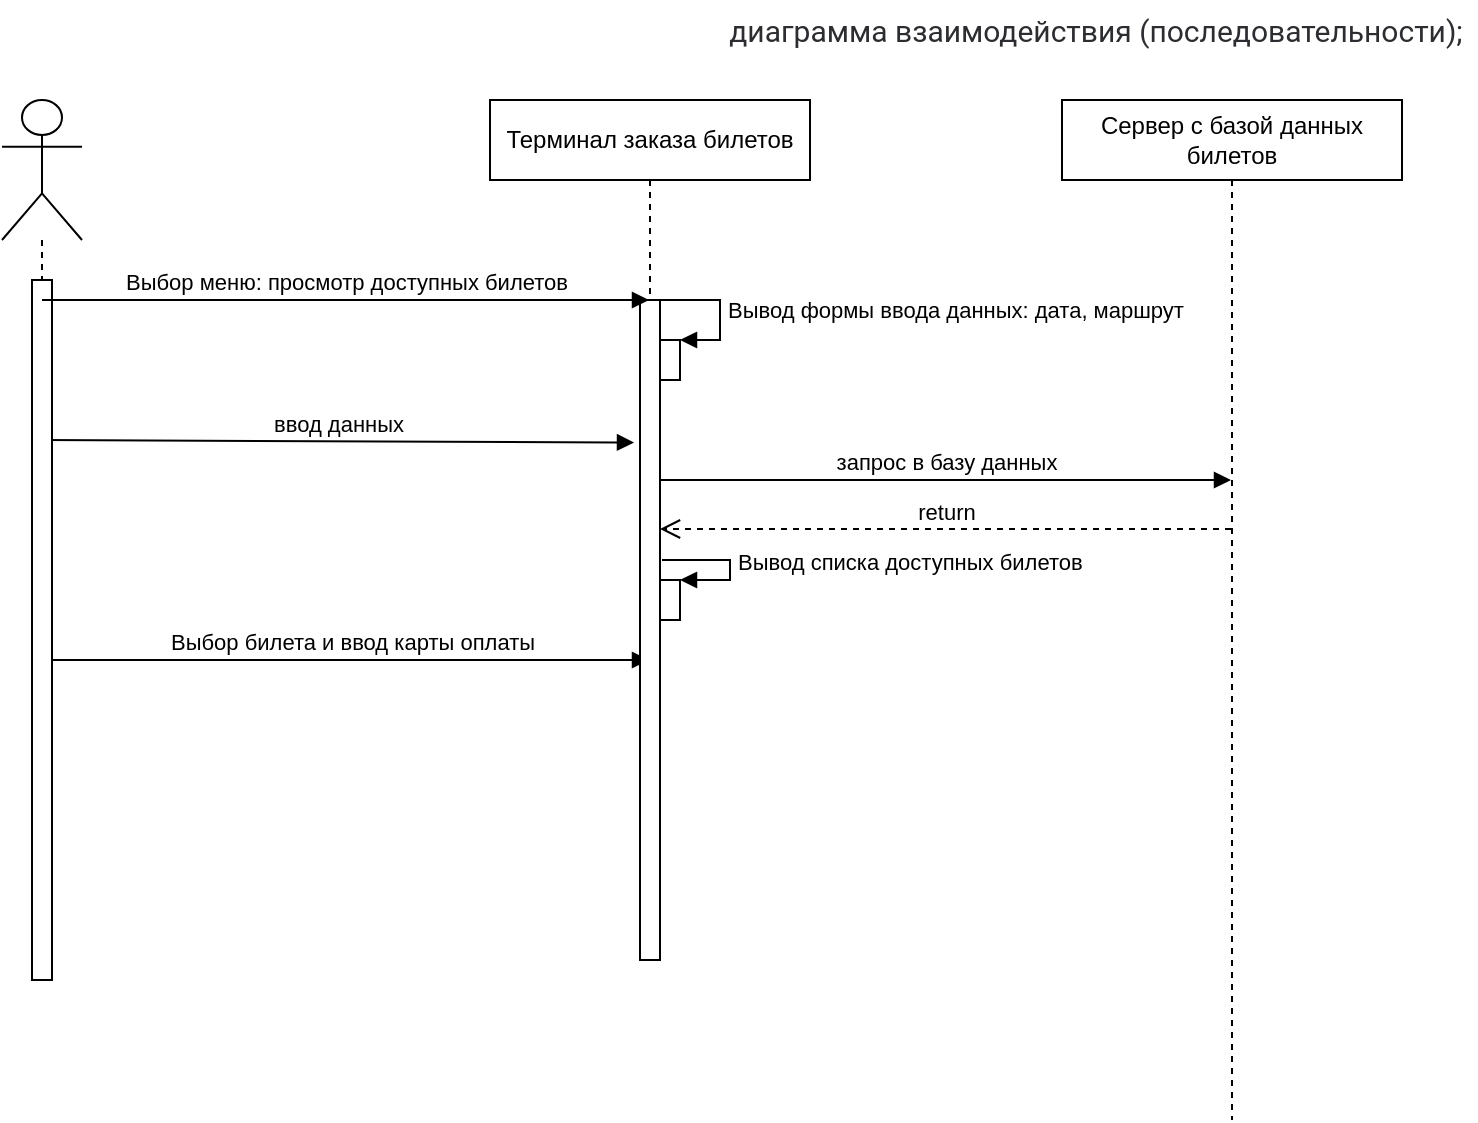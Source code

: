 <mxfile version="20.0.4" type="github" pages="2">
  <diagram id="1h9TEY_b_fnDwK1muNaq" name="Page-1">
    <mxGraphModel dx="1038" dy="547" grid="1" gridSize="10" guides="1" tooltips="1" connect="1" arrows="1" fold="1" page="1" pageScale="1" pageWidth="827" pageHeight="1169" math="0" shadow="0">
      <root>
        <mxCell id="0" />
        <mxCell id="1" parent="0" />
        <mxCell id="KcXHc72Vn2-ai67Imb00-4" value="&lt;ul style=&quot;box-sizing: border-box; margin: 0px; list-style: none; padding: 0px; color: rgb(44, 45, 48); font-family: Roboto, &amp;quot;San Francisco&amp;quot;, &amp;quot;Helvetica Neue&amp;quot;, Helvetica, Arial; font-size: 15px; text-align: start; background-color: rgb(255, 255, 255);&quot;&gt;&lt;li style=&quot;box-sizing: border-box;&quot;&gt;диаграмма взаимодействия (последовательности);&lt;/li&gt;&lt;/ul&gt;" style="text;html=1;strokeColor=none;fillColor=none;align=center;verticalAlign=middle;whiteSpace=wrap;rounded=0;" vertex="1" parent="1">
          <mxGeometry x="447" width="380" height="30" as="geometry" />
        </mxCell>
        <mxCell id="KcXHc72Vn2-ai67Imb00-5" value="" style="shape=umlLifeline;participant=umlActor;perimeter=lifelinePerimeter;whiteSpace=wrap;html=1;container=1;collapsible=0;recursiveResize=0;verticalAlign=top;spacingTop=36;outlineConnect=0;size=70;" vertex="1" parent="1">
          <mxGeometry x="90" y="50" width="40" height="440" as="geometry" />
        </mxCell>
        <mxCell id="4TjQuTzdKP9Q92WX5hda-6" value="ввод данных" style="html=1;verticalAlign=bottom;endArrow=block;rounded=0;entryX=-0.3;entryY=0.216;entryDx=0;entryDy=0;entryPerimeter=0;" edge="1" parent="KcXHc72Vn2-ai67Imb00-5" target="4TjQuTzdKP9Q92WX5hda-7">
          <mxGeometry width="80" relative="1" as="geometry">
            <mxPoint x="20" y="170" as="sourcePoint" />
            <mxPoint x="90" y="170" as="targetPoint" />
          </mxGeometry>
        </mxCell>
        <mxCell id="4TjQuTzdKP9Q92WX5hda-15" value="" style="html=1;points=[];perimeter=orthogonalPerimeter;" vertex="1" parent="KcXHc72Vn2-ai67Imb00-5">
          <mxGeometry x="15" y="90" width="10" height="350" as="geometry" />
        </mxCell>
        <mxCell id="4TjQuTzdKP9Q92WX5hda-18" value="Выбор билета и ввод карты оплаты" style="html=1;verticalAlign=bottom;endArrow=block;rounded=0;" edge="1" parent="KcXHc72Vn2-ai67Imb00-5" target="KcXHc72Vn2-ai67Imb00-6">
          <mxGeometry width="80" relative="1" as="geometry">
            <mxPoint x="25" y="280" as="sourcePoint" />
            <mxPoint x="105" y="280" as="targetPoint" />
          </mxGeometry>
        </mxCell>
        <mxCell id="KcXHc72Vn2-ai67Imb00-6" value="Терминал заказа билетов" style="shape=umlLifeline;perimeter=lifelinePerimeter;whiteSpace=wrap;html=1;container=1;collapsible=0;recursiveResize=0;outlineConnect=0;" vertex="1" parent="1">
          <mxGeometry x="334" y="50" width="160" height="430" as="geometry" />
        </mxCell>
        <mxCell id="4TjQuTzdKP9Q92WX5hda-4" value="" style="html=1;points=[];perimeter=orthogonalPerimeter;" vertex="1" parent="KcXHc72Vn2-ai67Imb00-6">
          <mxGeometry x="85" y="120" width="10" height="20" as="geometry" />
        </mxCell>
        <mxCell id="4TjQuTzdKP9Q92WX5hda-5" value="Вывод формы ввода данных: дата, маршрут" style="edgeStyle=orthogonalEdgeStyle;html=1;align=left;spacingLeft=2;endArrow=block;rounded=0;entryX=1;entryY=0;" edge="1" target="4TjQuTzdKP9Q92WX5hda-4" parent="KcXHc72Vn2-ai67Imb00-6">
          <mxGeometry relative="1" as="geometry">
            <mxPoint x="85" y="100" as="sourcePoint" />
            <Array as="points">
              <mxPoint x="115" y="100" />
            </Array>
          </mxGeometry>
        </mxCell>
        <mxCell id="4TjQuTzdKP9Q92WX5hda-7" value="" style="html=1;points=[];perimeter=orthogonalPerimeter;" vertex="1" parent="KcXHc72Vn2-ai67Imb00-6">
          <mxGeometry x="75" y="100" width="10" height="330" as="geometry" />
        </mxCell>
        <mxCell id="4TjQuTzdKP9Q92WX5hda-8" value="запрос в базу данных" style="html=1;verticalAlign=bottom;endArrow=block;rounded=0;" edge="1" parent="KcXHc72Vn2-ai67Imb00-6" target="KcXHc72Vn2-ai67Imb00-7">
          <mxGeometry width="80" relative="1" as="geometry">
            <mxPoint x="85" y="190" as="sourcePoint" />
            <mxPoint x="165" y="190" as="targetPoint" />
          </mxGeometry>
        </mxCell>
        <mxCell id="4TjQuTzdKP9Q92WX5hda-11" value="" style="html=1;points=[];perimeter=orthogonalPerimeter;" vertex="1" parent="KcXHc72Vn2-ai67Imb00-6">
          <mxGeometry x="85" y="240" width="10" height="20" as="geometry" />
        </mxCell>
        <mxCell id="4TjQuTzdKP9Q92WX5hda-12" value="Вывод списка доступных билетов" style="edgeStyle=orthogonalEdgeStyle;html=1;align=left;spacingLeft=2;endArrow=block;rounded=0;entryX=1;entryY=0;" edge="1" target="4TjQuTzdKP9Q92WX5hda-11" parent="KcXHc72Vn2-ai67Imb00-6">
          <mxGeometry relative="1" as="geometry">
            <mxPoint x="86" y="230" as="sourcePoint" />
            <Array as="points">
              <mxPoint x="90" y="230" />
              <mxPoint x="120" y="230" />
              <mxPoint x="120" y="240" />
            </Array>
          </mxGeometry>
        </mxCell>
        <mxCell id="KcXHc72Vn2-ai67Imb00-7" value="Сервер с базой данных билетов" style="shape=umlLifeline;perimeter=lifelinePerimeter;whiteSpace=wrap;html=1;container=1;collapsible=0;recursiveResize=0;outlineConnect=0;" vertex="1" parent="1">
          <mxGeometry x="620" y="50" width="170" height="510" as="geometry" />
        </mxCell>
        <mxCell id="4TjQuTzdKP9Q92WX5hda-1" value="Выбор меню: просмотр доступных билетов" style="html=1;verticalAlign=bottom;endArrow=block;rounded=0;" edge="1" parent="1" target="KcXHc72Vn2-ai67Imb00-6">
          <mxGeometry width="80" relative="1" as="geometry">
            <mxPoint x="110" y="150" as="sourcePoint" />
            <mxPoint x="190" y="150" as="targetPoint" />
          </mxGeometry>
        </mxCell>
        <mxCell id="4TjQuTzdKP9Q92WX5hda-9" value="return" style="html=1;verticalAlign=bottom;endArrow=open;dashed=1;endSize=8;rounded=0;" edge="1" parent="1" source="KcXHc72Vn2-ai67Imb00-7">
          <mxGeometry relative="1" as="geometry">
            <mxPoint x="699" y="264.5" as="sourcePoint" />
            <mxPoint x="419" y="264.5" as="targetPoint" />
          </mxGeometry>
        </mxCell>
      </root>
    </mxGraphModel>
  </diagram>
  <diagram id="KhIlX4cuZSyGqHAULrGX" name="Page-2">
    <mxGraphModel dx="1038" dy="547" grid="1" gridSize="10" guides="1" tooltips="1" connect="1" arrows="1" fold="1" page="1" pageScale="1" pageWidth="827" pageHeight="1169" math="0" shadow="0">
      <root>
        <mxCell id="0" />
        <mxCell id="1" parent="0" />
        <mxCell id="7pxntjC6cm_HCuY9kC92-1" value="&lt;ul style=&quot;box-sizing: border-box; margin: 0px; list-style: none; padding: 0px; color: rgb(44, 45, 48); font-family: Roboto, &amp;quot;San Francisco&amp;quot;, &amp;quot;Helvetica Neue&amp;quot;, Helvetica, Arial; font-size: 15px; text-align: start; background-color: rgb(255, 255, 255);&quot;&gt;&lt;li style=&quot;box-sizing: border-box;&quot;&gt;диаграмма вариантов использования (прецедентов);&lt;/li&gt;&lt;/ul&gt;" style="text;html=1;strokeColor=none;fillColor=none;align=center;verticalAlign=middle;whiteSpace=wrap;rounded=0;" vertex="1" parent="1">
          <mxGeometry x="400" width="420" height="30" as="geometry" />
        </mxCell>
      </root>
    </mxGraphModel>
  </diagram>
</mxfile>
